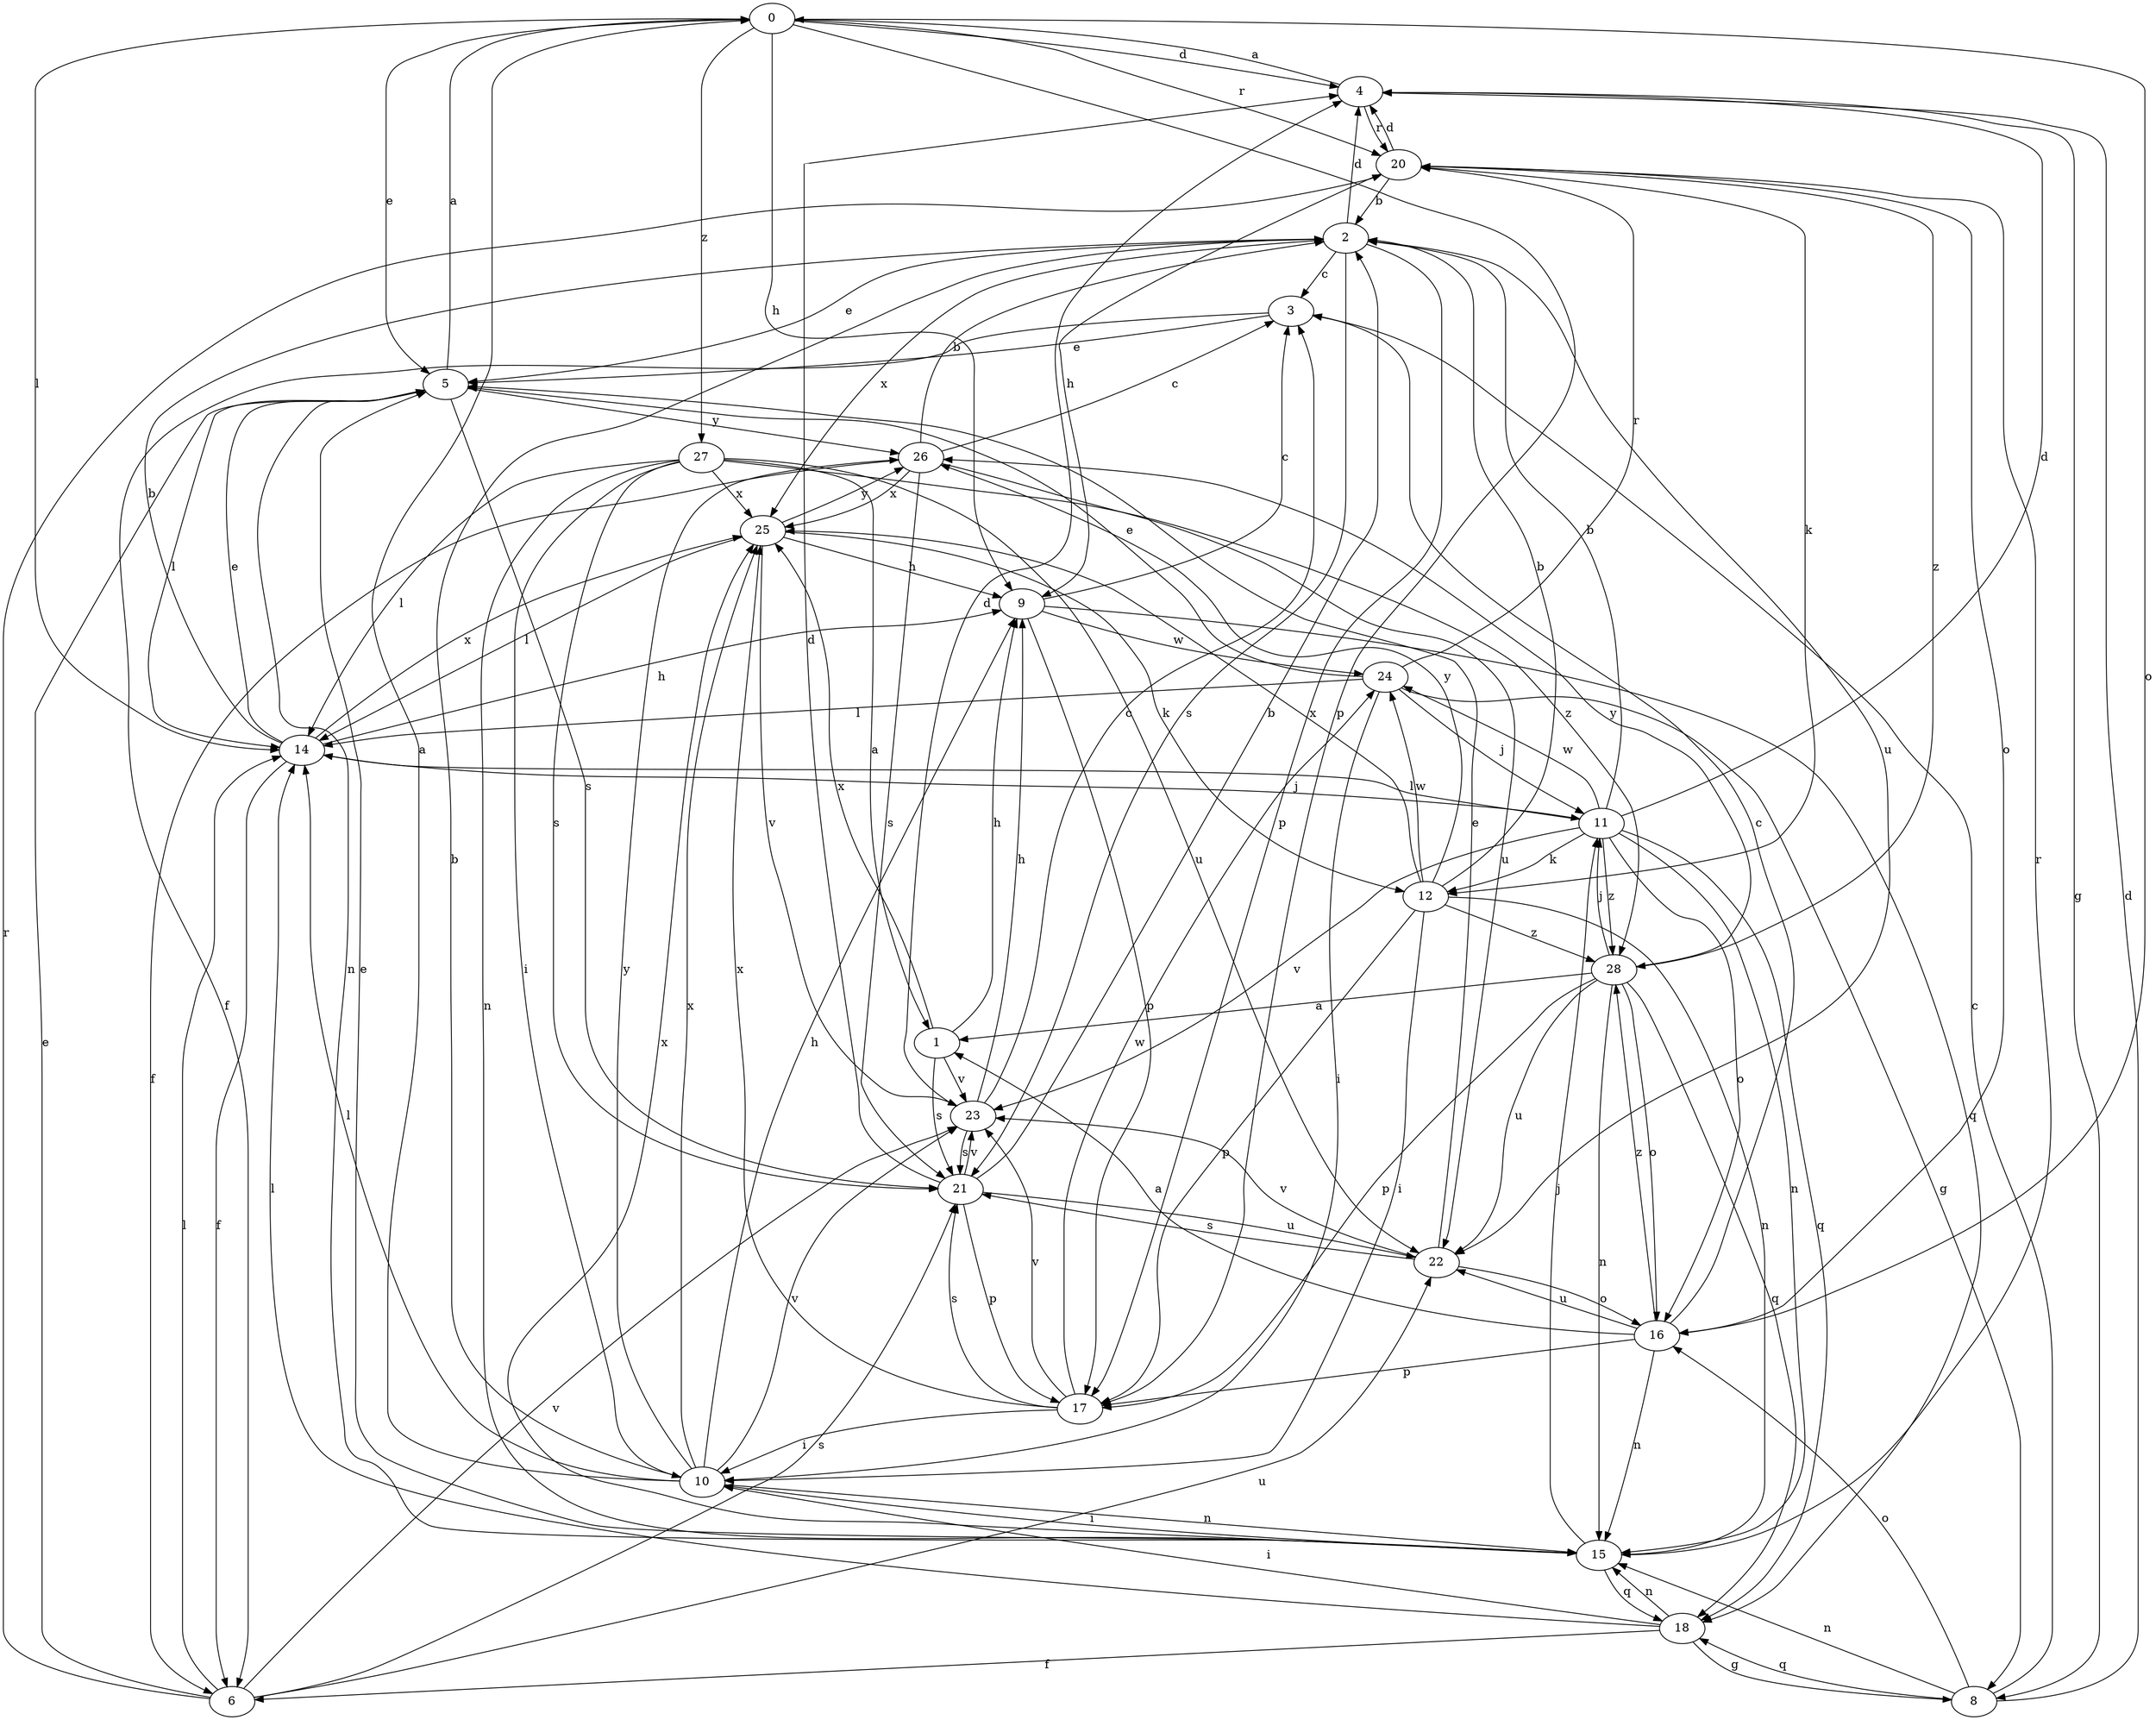 strict digraph  {
0;
1;
2;
3;
4;
5;
6;
8;
9;
10;
11;
12;
14;
15;
16;
17;
18;
20;
21;
22;
23;
24;
25;
26;
27;
28;
0 -> 4  [label=d];
0 -> 5  [label=e];
0 -> 9  [label=h];
0 -> 14  [label=l];
0 -> 16  [label=o];
0 -> 17  [label=p];
0 -> 20  [label=r];
0 -> 27  [label=z];
1 -> 9  [label=h];
1 -> 21  [label=s];
1 -> 23  [label=v];
1 -> 25  [label=x];
2 -> 3  [label=c];
2 -> 4  [label=d];
2 -> 5  [label=e];
2 -> 17  [label=p];
2 -> 21  [label=s];
2 -> 22  [label=u];
2 -> 25  [label=x];
3 -> 5  [label=e];
3 -> 6  [label=f];
4 -> 0  [label=a];
4 -> 8  [label=g];
4 -> 20  [label=r];
5 -> 0  [label=a];
5 -> 14  [label=l];
5 -> 15  [label=n];
5 -> 21  [label=s];
5 -> 26  [label=y];
6 -> 5  [label=e];
6 -> 14  [label=l];
6 -> 20  [label=r];
6 -> 21  [label=s];
6 -> 22  [label=u];
6 -> 23  [label=v];
8 -> 3  [label=c];
8 -> 4  [label=d];
8 -> 15  [label=n];
8 -> 16  [label=o];
8 -> 18  [label=q];
9 -> 3  [label=c];
9 -> 17  [label=p];
9 -> 18  [label=q];
9 -> 24  [label=w];
10 -> 0  [label=a];
10 -> 2  [label=b];
10 -> 9  [label=h];
10 -> 14  [label=l];
10 -> 15  [label=n];
10 -> 23  [label=v];
10 -> 25  [label=x];
10 -> 26  [label=y];
11 -> 2  [label=b];
11 -> 4  [label=d];
11 -> 12  [label=k];
11 -> 14  [label=l];
11 -> 15  [label=n];
11 -> 16  [label=o];
11 -> 18  [label=q];
11 -> 23  [label=v];
11 -> 24  [label=w];
11 -> 28  [label=z];
12 -> 2  [label=b];
12 -> 10  [label=i];
12 -> 15  [label=n];
12 -> 17  [label=p];
12 -> 24  [label=w];
12 -> 25  [label=x];
12 -> 26  [label=y];
12 -> 28  [label=z];
14 -> 2  [label=b];
14 -> 5  [label=e];
14 -> 6  [label=f];
14 -> 9  [label=h];
14 -> 11  [label=j];
14 -> 25  [label=x];
15 -> 5  [label=e];
15 -> 10  [label=i];
15 -> 11  [label=j];
15 -> 18  [label=q];
15 -> 20  [label=r];
15 -> 25  [label=x];
16 -> 1  [label=a];
16 -> 3  [label=c];
16 -> 15  [label=n];
16 -> 17  [label=p];
16 -> 22  [label=u];
16 -> 28  [label=z];
17 -> 10  [label=i];
17 -> 21  [label=s];
17 -> 23  [label=v];
17 -> 24  [label=w];
17 -> 25  [label=x];
18 -> 6  [label=f];
18 -> 8  [label=g];
18 -> 10  [label=i];
18 -> 14  [label=l];
18 -> 15  [label=n];
20 -> 2  [label=b];
20 -> 4  [label=d];
20 -> 9  [label=h];
20 -> 12  [label=k];
20 -> 16  [label=o];
20 -> 28  [label=z];
21 -> 2  [label=b];
21 -> 4  [label=d];
21 -> 17  [label=p];
21 -> 22  [label=u];
21 -> 23  [label=v];
22 -> 5  [label=e];
22 -> 16  [label=o];
22 -> 21  [label=s];
22 -> 23  [label=v];
23 -> 3  [label=c];
23 -> 4  [label=d];
23 -> 9  [label=h];
23 -> 21  [label=s];
24 -> 5  [label=e];
24 -> 8  [label=g];
24 -> 10  [label=i];
24 -> 11  [label=j];
24 -> 14  [label=l];
24 -> 20  [label=r];
25 -> 9  [label=h];
25 -> 12  [label=k];
25 -> 14  [label=l];
25 -> 23  [label=v];
25 -> 26  [label=y];
26 -> 2  [label=b];
26 -> 3  [label=c];
26 -> 6  [label=f];
26 -> 21  [label=s];
26 -> 22  [label=u];
26 -> 25  [label=x];
27 -> 1  [label=a];
27 -> 10  [label=i];
27 -> 14  [label=l];
27 -> 15  [label=n];
27 -> 21  [label=s];
27 -> 22  [label=u];
27 -> 25  [label=x];
27 -> 28  [label=z];
28 -> 1  [label=a];
28 -> 11  [label=j];
28 -> 15  [label=n];
28 -> 16  [label=o];
28 -> 17  [label=p];
28 -> 18  [label=q];
28 -> 22  [label=u];
28 -> 26  [label=y];
}
